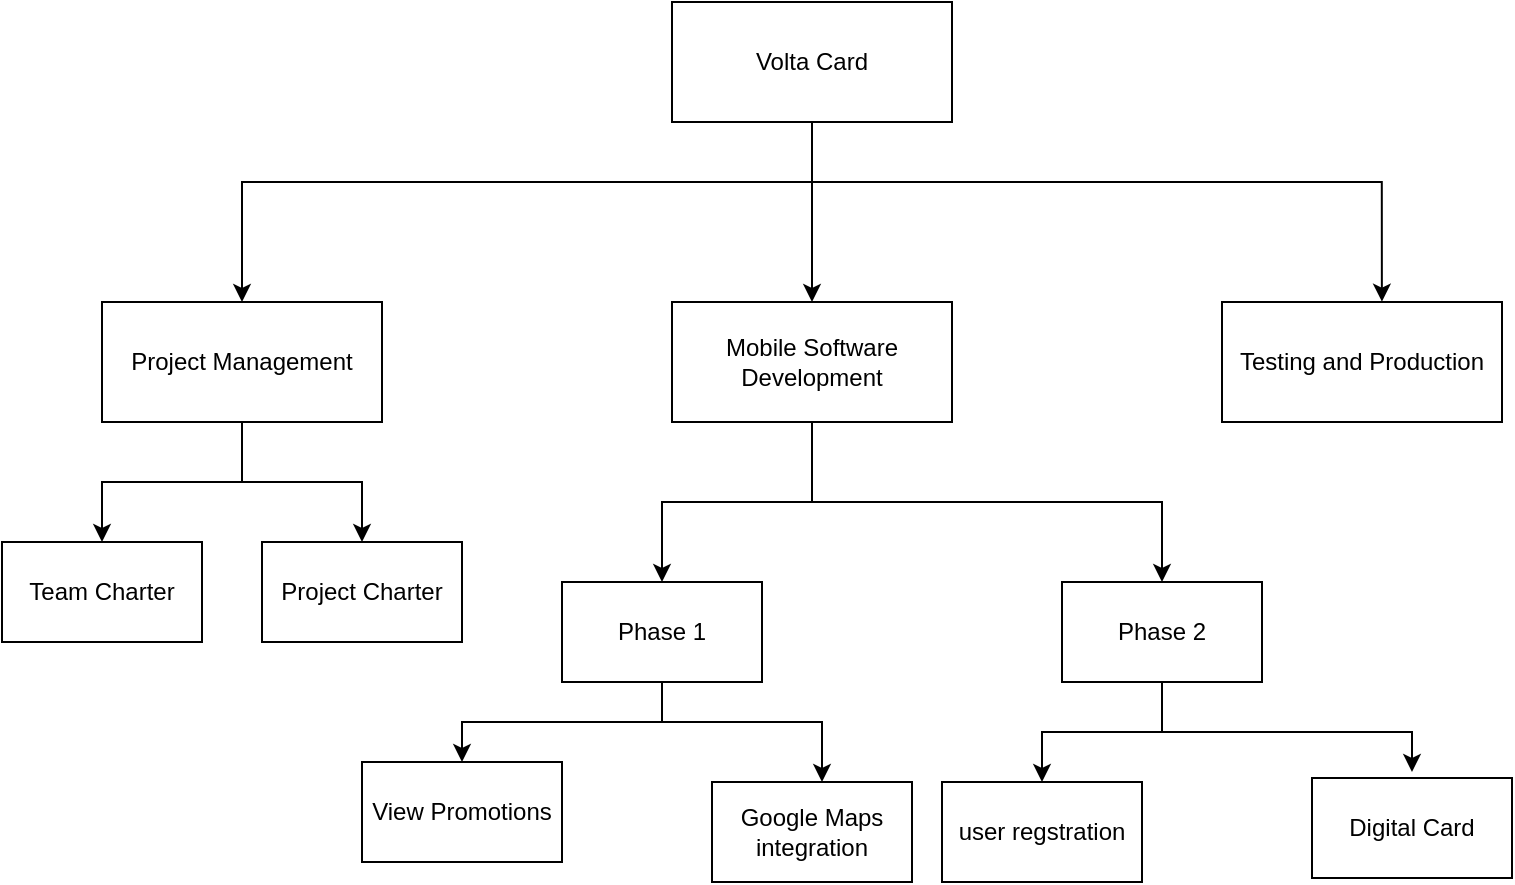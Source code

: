 <mxfile version="14.6.13" type="device"><diagram id="bzN6NTsc2AhsQmLp2g5r" name="Page-1"><mxGraphModel dx="920" dy="632" grid="1" gridSize="10" guides="1" tooltips="1" connect="1" arrows="1" fold="1" page="1" pageScale="1" pageWidth="850" pageHeight="1100" math="0" shadow="0"><root><mxCell id="0"/><mxCell id="1" parent="0"/><mxCell id="IGWkiRdQu6jIogthKf5H-4" style="edgeStyle=orthogonalEdgeStyle;rounded=0;orthogonalLoop=1;jettySize=auto;html=1;" edge="1" parent="1" source="IGWkiRdQu6jIogthKf5H-3"><mxGeometry relative="1" as="geometry"><mxPoint x="425" y="230" as="targetPoint"/></mxGeometry></mxCell><mxCell id="IGWkiRdQu6jIogthKf5H-14" style="edgeStyle=orthogonalEdgeStyle;rounded=0;orthogonalLoop=1;jettySize=auto;html=1;" edge="1" parent="1" source="IGWkiRdQu6jIogthKf5H-3" target="IGWkiRdQu6jIogthKf5H-7"><mxGeometry relative="1" as="geometry"><Array as="points"><mxPoint x="425" y="170"/><mxPoint x="140" y="170"/></Array></mxGeometry></mxCell><mxCell id="IGWkiRdQu6jIogthKf5H-15" style="edgeStyle=orthogonalEdgeStyle;rounded=0;orthogonalLoop=1;jettySize=auto;html=1;entryX=0.571;entryY=-0.003;entryDx=0;entryDy=0;entryPerimeter=0;" edge="1" parent="1" source="IGWkiRdQu6jIogthKf5H-3" target="IGWkiRdQu6jIogthKf5H-8"><mxGeometry relative="1" as="geometry"><Array as="points"><mxPoint x="425" y="170"/><mxPoint x="710" y="170"/></Array></mxGeometry></mxCell><mxCell id="IGWkiRdQu6jIogthKf5H-3" value="Volta Card" style="rounded=0;whiteSpace=wrap;html=1;" vertex="1" parent="1"><mxGeometry x="355" y="80" width="140" height="60" as="geometry"/></mxCell><mxCell id="IGWkiRdQu6jIogthKf5H-28" style="edgeStyle=orthogonalEdgeStyle;rounded=0;orthogonalLoop=1;jettySize=auto;html=1;" edge="1" parent="1" source="IGWkiRdQu6jIogthKf5H-5" target="IGWkiRdQu6jIogthKf5H-24"><mxGeometry relative="1" as="geometry"/></mxCell><mxCell id="IGWkiRdQu6jIogthKf5H-35" style="edgeStyle=orthogonalEdgeStyle;rounded=0;orthogonalLoop=1;jettySize=auto;html=1;" edge="1" parent="1" source="IGWkiRdQu6jIogthKf5H-5" target="IGWkiRdQu6jIogthKf5H-34"><mxGeometry relative="1" as="geometry"><Array as="points"><mxPoint x="425" y="330"/><mxPoint x="600" y="330"/></Array></mxGeometry></mxCell><mxCell id="IGWkiRdQu6jIogthKf5H-5" value="Mobile Software Development" style="rounded=0;whiteSpace=wrap;html=1;" vertex="1" parent="1"><mxGeometry x="355" y="230" width="140" height="60" as="geometry"/></mxCell><mxCell id="IGWkiRdQu6jIogthKf5H-20" style="edgeStyle=orthogonalEdgeStyle;rounded=0;orthogonalLoop=1;jettySize=auto;html=1;entryX=0.5;entryY=0;entryDx=0;entryDy=0;" edge="1" parent="1" source="IGWkiRdQu6jIogthKf5H-7" target="IGWkiRdQu6jIogthKf5H-16"><mxGeometry relative="1" as="geometry"/></mxCell><mxCell id="IGWkiRdQu6jIogthKf5H-21" style="edgeStyle=orthogonalEdgeStyle;rounded=0;orthogonalLoop=1;jettySize=auto;html=1;" edge="1" parent="1" source="IGWkiRdQu6jIogthKf5H-7" target="IGWkiRdQu6jIogthKf5H-18"><mxGeometry relative="1" as="geometry"/></mxCell><mxCell id="IGWkiRdQu6jIogthKf5H-7" value="Project Management" style="rounded=0;whiteSpace=wrap;html=1;" vertex="1" parent="1"><mxGeometry x="70" y="230" width="140" height="60" as="geometry"/></mxCell><mxCell id="IGWkiRdQu6jIogthKf5H-8" value="Testing and Production" style="rounded=0;whiteSpace=wrap;html=1;" vertex="1" parent="1"><mxGeometry x="630" y="230" width="140" height="60" as="geometry"/></mxCell><mxCell id="IGWkiRdQu6jIogthKf5H-16" value="Team Charter" style="rounded=0;whiteSpace=wrap;html=1;" vertex="1" parent="1"><mxGeometry x="20" y="350" width="100" height="50" as="geometry"/></mxCell><mxCell id="IGWkiRdQu6jIogthKf5H-18" value="Project Charter" style="rounded=0;whiteSpace=wrap;html=1;" vertex="1" parent="1"><mxGeometry x="150" y="350" width="100" height="50" as="geometry"/></mxCell><mxCell id="IGWkiRdQu6jIogthKf5H-22" value="View Promotions" style="rounded=0;whiteSpace=wrap;html=1;" vertex="1" parent="1"><mxGeometry x="200" y="460" width="100" height="50" as="geometry"/></mxCell><mxCell id="IGWkiRdQu6jIogthKf5H-23" value="Google Maps integration" style="rounded=0;whiteSpace=wrap;html=1;" vertex="1" parent="1"><mxGeometry x="375" y="470" width="100" height="50" as="geometry"/></mxCell><mxCell id="IGWkiRdQu6jIogthKf5H-25" style="edgeStyle=orthogonalEdgeStyle;rounded=0;orthogonalLoop=1;jettySize=auto;html=1;" edge="1" parent="1" source="IGWkiRdQu6jIogthKf5H-24" target="IGWkiRdQu6jIogthKf5H-22"><mxGeometry relative="1" as="geometry"/></mxCell><mxCell id="IGWkiRdQu6jIogthKf5H-27" style="edgeStyle=orthogonalEdgeStyle;rounded=0;orthogonalLoop=1;jettySize=auto;html=1;" edge="1" parent="1" source="IGWkiRdQu6jIogthKf5H-24" target="IGWkiRdQu6jIogthKf5H-23"><mxGeometry relative="1" as="geometry"><Array as="points"><mxPoint x="350" y="440"/><mxPoint x="430" y="440"/></Array></mxGeometry></mxCell><mxCell id="IGWkiRdQu6jIogthKf5H-24" value="Phase 1" style="rounded=0;whiteSpace=wrap;html=1;" vertex="1" parent="1"><mxGeometry x="300" y="370" width="100" height="50" as="geometry"/></mxCell><mxCell id="IGWkiRdQu6jIogthKf5H-30" value="user regstration" style="rounded=0;whiteSpace=wrap;html=1;" vertex="1" parent="1"><mxGeometry x="490" y="470" width="100" height="50" as="geometry"/></mxCell><mxCell id="IGWkiRdQu6jIogthKf5H-31" value="Digital Card" style="rounded=0;whiteSpace=wrap;html=1;" vertex="1" parent="1"><mxGeometry x="675" y="468" width="100" height="50" as="geometry"/></mxCell><mxCell id="IGWkiRdQu6jIogthKf5H-32" style="edgeStyle=orthogonalEdgeStyle;rounded=0;orthogonalLoop=1;jettySize=auto;html=1;" edge="1" parent="1" source="IGWkiRdQu6jIogthKf5H-34" target="IGWkiRdQu6jIogthKf5H-30"><mxGeometry relative="1" as="geometry"/></mxCell><mxCell id="IGWkiRdQu6jIogthKf5H-33" style="edgeStyle=orthogonalEdgeStyle;rounded=0;orthogonalLoop=1;jettySize=auto;html=1;" edge="1" parent="1"><mxGeometry relative="1" as="geometry"><Array as="points"><mxPoint x="600" y="445"/><mxPoint x="725" y="445"/></Array><mxPoint x="600" y="415" as="sourcePoint"/><mxPoint x="725" y="465" as="targetPoint"/></mxGeometry></mxCell><mxCell id="IGWkiRdQu6jIogthKf5H-34" value="Phase 2" style="rounded=0;whiteSpace=wrap;html=1;" vertex="1" parent="1"><mxGeometry x="550" y="370" width="100" height="50" as="geometry"/></mxCell></root></mxGraphModel></diagram></mxfile>